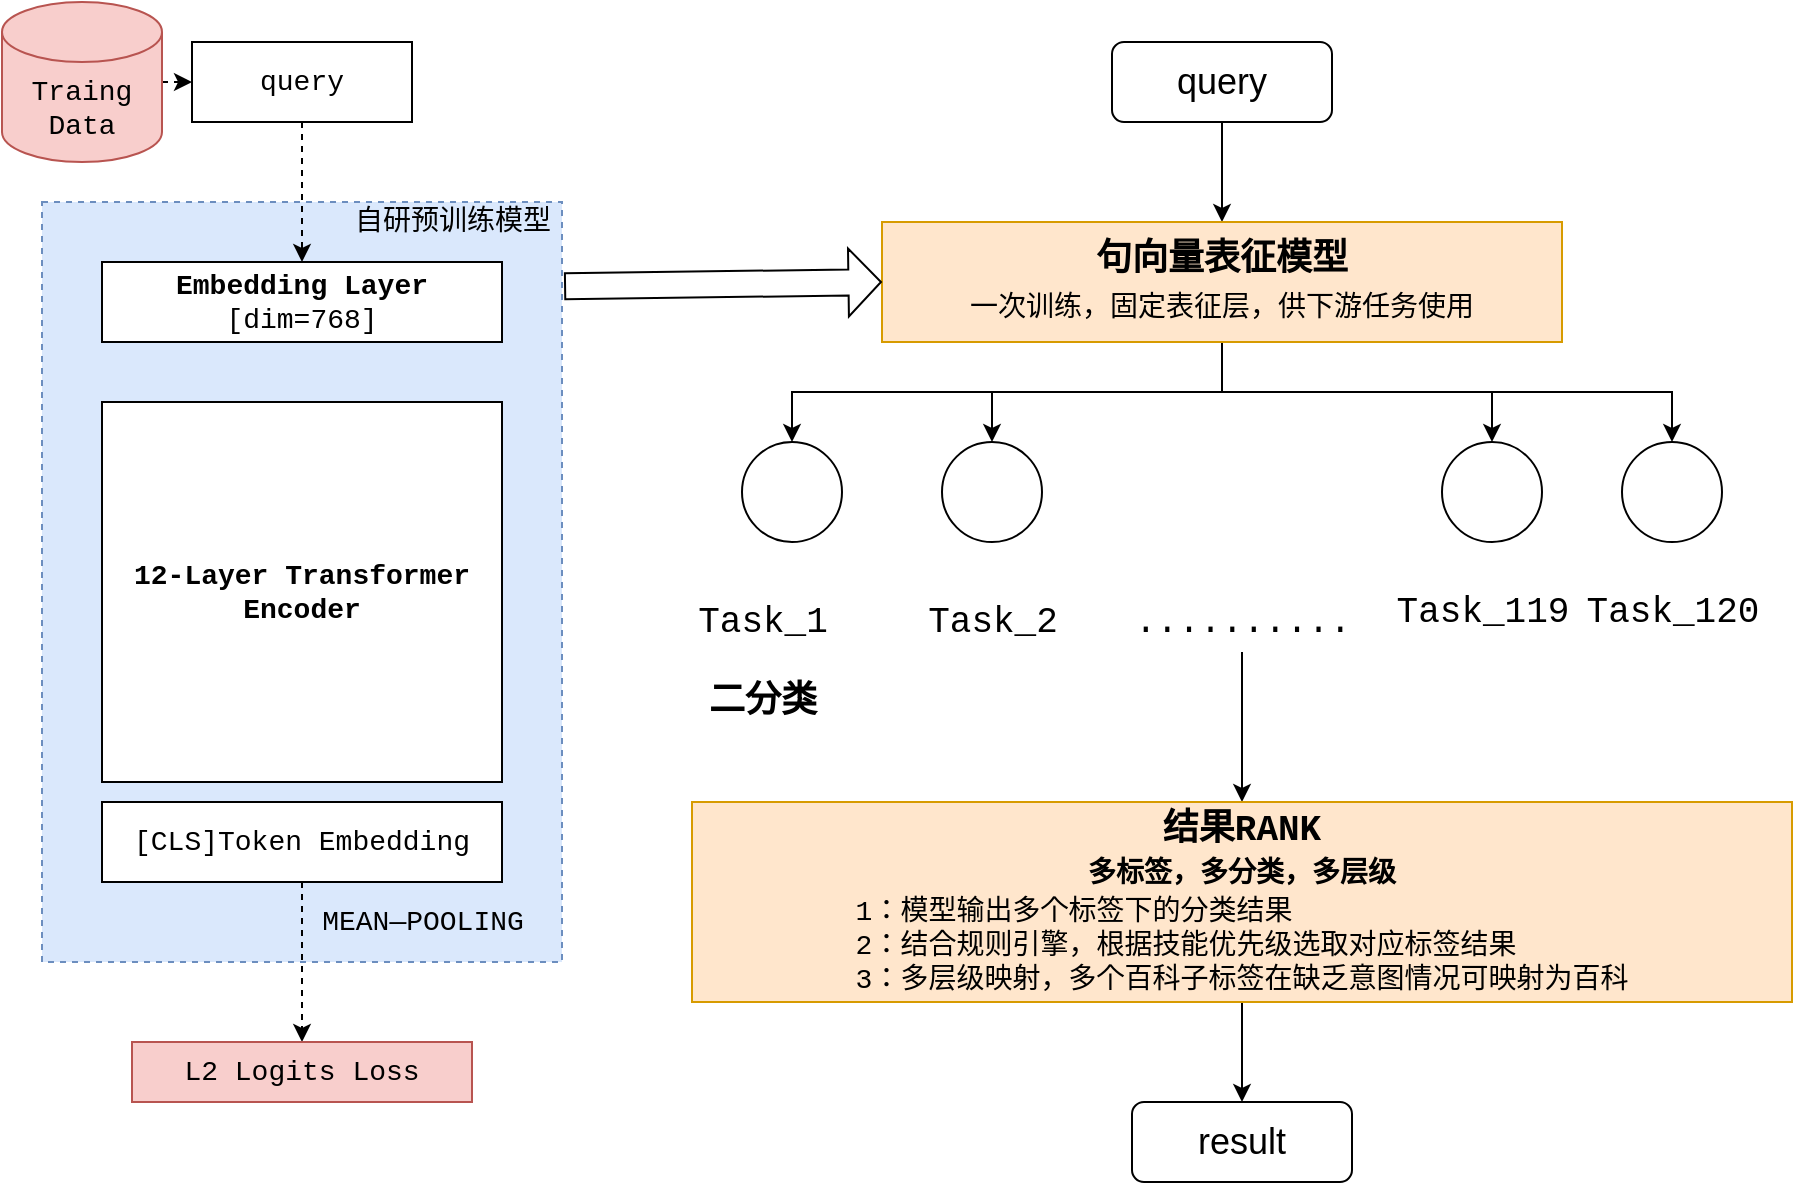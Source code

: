 <mxfile version="15.5.4" type="github"><diagram id="PftOgh-4Z8WECdvbYjnm" name="Page-1"><mxGraphModel dx="2249" dy="748" grid="1" gridSize="10" guides="1" tooltips="1" connect="1" arrows="1" fold="1" page="1" pageScale="1" pageWidth="827" pageHeight="1169" math="0" shadow="0"><root><mxCell id="0"/><mxCell id="1" parent="0"/><mxCell id="gpLDlC7fJZuLoj5VYxxg-15" style="edgeStyle=orthogonalEdgeStyle;rounded=0;orthogonalLoop=1;jettySize=auto;html=1;exitX=0.5;exitY=1;exitDx=0;exitDy=0;entryX=0.5;entryY=0;entryDx=0;entryDy=0;fontFamily=Courier New;fontSize=18;" edge="1" parent="1" source="gpLDlC7fJZuLoj5VYxxg-1" target="gpLDlC7fJZuLoj5VYxxg-2"><mxGeometry relative="1" as="geometry"/></mxCell><mxCell id="gpLDlC7fJZuLoj5VYxxg-1" value="&lt;font style=&quot;font-size: 18px&quot;&gt;query&lt;/font&gt;" style="rounded=1;whiteSpace=wrap;html=1;" vertex="1" parent="1"><mxGeometry x="335" y="180" width="110" height="40" as="geometry"/></mxCell><mxCell id="gpLDlC7fJZuLoj5VYxxg-26" style="edgeStyle=orthogonalEdgeStyle;rounded=0;orthogonalLoop=1;jettySize=auto;html=1;entryX=0.5;entryY=0;entryDx=0;entryDy=0;fontFamily=Courier New;fontSize=14;exitX=0.5;exitY=1;exitDx=0;exitDy=0;" edge="1" parent="1" source="gpLDlC7fJZuLoj5VYxxg-2" target="gpLDlC7fJZuLoj5VYxxg-4"><mxGeometry relative="1" as="geometry"/></mxCell><mxCell id="gpLDlC7fJZuLoj5VYxxg-27" style="edgeStyle=orthogonalEdgeStyle;rounded=0;orthogonalLoop=1;jettySize=auto;html=1;entryX=0.5;entryY=0;entryDx=0;entryDy=0;fontFamily=Courier New;fontSize=14;" edge="1" parent="1" source="gpLDlC7fJZuLoj5VYxxg-2" target="gpLDlC7fJZuLoj5VYxxg-5"><mxGeometry relative="1" as="geometry"/></mxCell><mxCell id="gpLDlC7fJZuLoj5VYxxg-28" style="edgeStyle=orthogonalEdgeStyle;rounded=0;orthogonalLoop=1;jettySize=auto;html=1;entryX=0.5;entryY=0;entryDx=0;entryDy=0;fontFamily=Courier New;fontSize=14;" edge="1" parent="1" source="gpLDlC7fJZuLoj5VYxxg-2" target="gpLDlC7fJZuLoj5VYxxg-6"><mxGeometry relative="1" as="geometry"/></mxCell><mxCell id="gpLDlC7fJZuLoj5VYxxg-29" style="edgeStyle=orthogonalEdgeStyle;rounded=0;orthogonalLoop=1;jettySize=auto;html=1;entryX=0.5;entryY=0;entryDx=0;entryDy=0;fontFamily=Courier New;fontSize=14;exitX=0.5;exitY=1;exitDx=0;exitDy=0;" edge="1" parent="1" source="gpLDlC7fJZuLoj5VYxxg-2" target="gpLDlC7fJZuLoj5VYxxg-7"><mxGeometry relative="1" as="geometry"/></mxCell><mxCell id="gpLDlC7fJZuLoj5VYxxg-2" value="&lt;font face=&quot;Courier New&quot;&gt;&lt;font style=&quot;font-size: 18px&quot;&gt;&lt;b&gt;句向量表征模型&lt;/b&gt;&lt;/font&gt;&lt;br&gt;&lt;font style=&quot;font-size: 14px&quot;&gt;一次训练，固定表征层，供下游任务使用&lt;/font&gt;&lt;/font&gt;" style="rounded=0;whiteSpace=wrap;html=1;fontSize=18;fillColor=#ffe6cc;strokeColor=#d79b00;" vertex="1" parent="1"><mxGeometry x="220" y="270" width="340" height="60" as="geometry"/></mxCell><mxCell id="gpLDlC7fJZuLoj5VYxxg-4" value="" style="ellipse;whiteSpace=wrap;html=1;aspect=fixed;fontFamily=Courier New;fontSize=18;" vertex="1" parent="1"><mxGeometry x="150" y="380" width="50" height="50" as="geometry"/></mxCell><mxCell id="gpLDlC7fJZuLoj5VYxxg-5" value="" style="ellipse;whiteSpace=wrap;html=1;aspect=fixed;fontFamily=Courier New;fontSize=18;" vertex="1" parent="1"><mxGeometry x="250" y="380" width="50" height="50" as="geometry"/></mxCell><mxCell id="gpLDlC7fJZuLoj5VYxxg-6" value="" style="ellipse;whiteSpace=wrap;html=1;aspect=fixed;fontFamily=Courier New;fontSize=18;" vertex="1" parent="1"><mxGeometry x="500" y="380" width="50" height="50" as="geometry"/></mxCell><mxCell id="gpLDlC7fJZuLoj5VYxxg-7" value="" style="ellipse;whiteSpace=wrap;html=1;aspect=fixed;fontFamily=Courier New;fontSize=18;" vertex="1" parent="1"><mxGeometry x="590" y="380" width="50" height="50" as="geometry"/></mxCell><mxCell id="gpLDlC7fJZuLoj5VYxxg-16" value="Task_1" style="text;html=1;align=center;verticalAlign=middle;resizable=0;points=[];autosize=1;strokeColor=none;fillColor=none;fontSize=18;fontFamily=Courier New;" vertex="1" parent="1"><mxGeometry x="120" y="455" width="80" height="30" as="geometry"/></mxCell><mxCell id="gpLDlC7fJZuLoj5VYxxg-17" value="Task_2" style="text;html=1;align=center;verticalAlign=middle;resizable=0;points=[];autosize=1;strokeColor=none;fillColor=none;fontSize=18;fontFamily=Courier New;" vertex="1" parent="1"><mxGeometry x="235" y="455" width="80" height="30" as="geometry"/></mxCell><mxCell id="gpLDlC7fJZuLoj5VYxxg-18" value="Task_119" style="text;html=1;align=center;verticalAlign=middle;resizable=0;points=[];autosize=1;strokeColor=none;fillColor=none;fontSize=18;fontFamily=Courier New;" vertex="1" parent="1"><mxGeometry x="470" y="450" width="100" height="30" as="geometry"/></mxCell><mxCell id="gpLDlC7fJZuLoj5VYxxg-19" value="Task_120" style="text;html=1;align=center;verticalAlign=middle;resizable=0;points=[];autosize=1;strokeColor=none;fillColor=none;fontSize=18;fontFamily=Courier New;" vertex="1" parent="1"><mxGeometry x="565" y="450" width="100" height="30" as="geometry"/></mxCell><mxCell id="gpLDlC7fJZuLoj5VYxxg-30" style="edgeStyle=orthogonalEdgeStyle;rounded=0;orthogonalLoop=1;jettySize=auto;html=1;entryX=0.5;entryY=0;entryDx=0;entryDy=0;fontFamily=Courier New;fontSize=14;" edge="1" parent="1" source="gpLDlC7fJZuLoj5VYxxg-20" target="gpLDlC7fJZuLoj5VYxxg-23"><mxGeometry relative="1" as="geometry"/></mxCell><mxCell id="gpLDlC7fJZuLoj5VYxxg-20" value=".........." style="text;html=1;align=center;verticalAlign=middle;resizable=0;points=[];autosize=1;strokeColor=none;fillColor=none;fontSize=18;fontFamily=Courier New;" vertex="1" parent="1"><mxGeometry x="340" y="455" width="120" height="30" as="geometry"/></mxCell><mxCell id="gpLDlC7fJZuLoj5VYxxg-22" value="&lt;b&gt;二分类&lt;/b&gt;" style="text;html=1;align=center;verticalAlign=middle;resizable=0;points=[];autosize=1;strokeColor=none;fillColor=none;fontSize=18;fontFamily=Courier New;" vertex="1" parent="1"><mxGeometry x="125" y="495" width="70" height="30" as="geometry"/></mxCell><mxCell id="gpLDlC7fJZuLoj5VYxxg-31" style="edgeStyle=orthogonalEdgeStyle;rounded=0;orthogonalLoop=1;jettySize=auto;html=1;fontFamily=Courier New;fontSize=14;" edge="1" parent="1" source="gpLDlC7fJZuLoj5VYxxg-23" target="gpLDlC7fJZuLoj5VYxxg-25"><mxGeometry relative="1" as="geometry"/></mxCell><mxCell id="gpLDlC7fJZuLoj5VYxxg-23" value="&lt;b&gt;结果RANK&lt;/b&gt;&lt;br&gt;&lt;font style=&quot;font-size: 14px&quot;&gt;&lt;b&gt;多标签，多分类，多层级&lt;/b&gt;&lt;br&gt;&lt;div style=&quot;text-align: left&quot;&gt;&lt;span&gt;1：模型输出多个标签下的分类结果&lt;/span&gt;&lt;/div&gt;&lt;/font&gt;&lt;font style=&quot;font-size: 14px&quot;&gt;&lt;div style=&quot;text-align: left&quot;&gt;&lt;span&gt;2：结合规则引擎，根据技能优先级选取对应标签结果&lt;/span&gt;&lt;/div&gt;&lt;div style=&quot;text-align: left&quot;&gt;&lt;span&gt;3：多层级映射，多个百科子标签在缺乏意图情况可映射为百科&lt;/span&gt;&lt;/div&gt;&lt;/font&gt;" style="rounded=0;whiteSpace=wrap;html=1;fontFamily=Courier New;fontSize=18;fillColor=#ffe6cc;strokeColor=#d79b00;" vertex="1" parent="1"><mxGeometry x="125" y="560" width="550" height="100" as="geometry"/></mxCell><mxCell id="gpLDlC7fJZuLoj5VYxxg-25" value="&lt;font style=&quot;font-size: 18px&quot;&gt;result&lt;/font&gt;" style="rounded=1;whiteSpace=wrap;html=1;" vertex="1" parent="1"><mxGeometry x="345" y="710" width="110" height="40" as="geometry"/></mxCell><mxCell id="gpLDlC7fJZuLoj5VYxxg-32" value="" style="rounded=0;whiteSpace=wrap;html=1;fontFamily=Courier New;fontSize=14;align=left;fillColor=#dae8fc;strokeColor=#6c8ebf;dashed=1;" vertex="1" parent="1"><mxGeometry x="-200" y="260" width="260" height="380" as="geometry"/></mxCell><mxCell id="gpLDlC7fJZuLoj5VYxxg-33" value="&lt;b&gt;Embedding Layer&lt;/b&gt;&lt;br&gt;[dim=768]" style="rounded=0;whiteSpace=wrap;html=1;fontFamily=Courier New;fontSize=14;align=center;" vertex="1" parent="1"><mxGeometry x="-170" y="290" width="200" height="40" as="geometry"/></mxCell><mxCell id="gpLDlC7fJZuLoj5VYxxg-34" value="&lt;b&gt;12-Layer Transformer Encoder&lt;/b&gt;" style="rounded=0;whiteSpace=wrap;html=1;fontFamily=Courier New;fontSize=14;align=center;" vertex="1" parent="1"><mxGeometry x="-170" y="360" width="200" height="190" as="geometry"/></mxCell><mxCell id="gpLDlC7fJZuLoj5VYxxg-40" style="edgeStyle=orthogonalEdgeStyle;rounded=0;orthogonalLoop=1;jettySize=auto;html=1;fontFamily=Courier New;fontSize=14;dashed=1;" edge="1" parent="1" source="gpLDlC7fJZuLoj5VYxxg-35"><mxGeometry relative="1" as="geometry"><mxPoint x="-70" y="680" as="targetPoint"/></mxGeometry></mxCell><mxCell id="gpLDlC7fJZuLoj5VYxxg-35" value="[CLS]Token Embedding" style="rounded=0;whiteSpace=wrap;html=1;fontFamily=Courier New;fontSize=14;align=center;" vertex="1" parent="1"><mxGeometry x="-170" y="560" width="200" height="40" as="geometry"/></mxCell><mxCell id="gpLDlC7fJZuLoj5VYxxg-38" value="" style="shape=flexArrow;endArrow=classic;html=1;rounded=0;fontFamily=Courier New;fontSize=14;width=13;endSize=5.09;entryX=0;entryY=0.5;entryDx=0;entryDy=0;exitX=1.004;exitY=0.111;exitDx=0;exitDy=0;exitPerimeter=0;" edge="1" parent="1" source="gpLDlC7fJZuLoj5VYxxg-32" target="gpLDlC7fJZuLoj5VYxxg-2"><mxGeometry width="50" height="50" relative="1" as="geometry"><mxPoint x="75" y="330" as="sourcePoint"/><mxPoint x="125" y="280" as="targetPoint"/></mxGeometry></mxCell><mxCell id="gpLDlC7fJZuLoj5VYxxg-41" value="MEAN—POOLING" style="text;html=1;align=center;verticalAlign=middle;resizable=0;points=[];autosize=1;strokeColor=none;fillColor=none;fontSize=14;fontFamily=Courier New;" vertex="1" parent="1"><mxGeometry x="-70" y="610" width="120" height="20" as="geometry"/></mxCell><mxCell id="gpLDlC7fJZuLoj5VYxxg-42" value="自研预训练模型" style="text;html=1;align=center;verticalAlign=middle;resizable=0;points=[];autosize=1;strokeColor=none;fillColor=none;fontSize=14;fontFamily=Courier New;" vertex="1" parent="1"><mxGeometry x="-50" y="260" width="110" height="20" as="geometry"/></mxCell><mxCell id="gpLDlC7fJZuLoj5VYxxg-43" value="L2 Logits Loss" style="rounded=0;whiteSpace=wrap;html=1;fontFamily=Courier New;fontSize=14;align=center;fillColor=#f8cecc;strokeColor=#b85450;" vertex="1" parent="1"><mxGeometry x="-155" y="680" width="170" height="30" as="geometry"/></mxCell><mxCell id="gpLDlC7fJZuLoj5VYxxg-48" style="edgeStyle=orthogonalEdgeStyle;rounded=0;orthogonalLoop=1;jettySize=auto;html=1;exitX=1;exitY=0.5;exitDx=0;exitDy=0;exitPerimeter=0;entryX=0;entryY=0.5;entryDx=0;entryDy=0;dashed=1;fontFamily=Courier New;fontSize=14;" edge="1" parent="1" source="gpLDlC7fJZuLoj5VYxxg-45" target="gpLDlC7fJZuLoj5VYxxg-46"><mxGeometry relative="1" as="geometry"/></mxCell><mxCell id="gpLDlC7fJZuLoj5VYxxg-45" value="Traing Data" style="shape=cylinder3;whiteSpace=wrap;html=1;boundedLbl=1;backgroundOutline=1;size=15;fontFamily=Courier New;fontSize=14;align=center;fillColor=#f8cecc;strokeColor=#b85450;" vertex="1" parent="1"><mxGeometry x="-220" y="160" width="80" height="80" as="geometry"/></mxCell><mxCell id="gpLDlC7fJZuLoj5VYxxg-47" style="edgeStyle=orthogonalEdgeStyle;rounded=0;orthogonalLoop=1;jettySize=auto;html=1;exitX=0.5;exitY=1;exitDx=0;exitDy=0;entryX=0.5;entryY=0;entryDx=0;entryDy=0;dashed=1;fontFamily=Courier New;fontSize=14;" edge="1" parent="1" source="gpLDlC7fJZuLoj5VYxxg-46" target="gpLDlC7fJZuLoj5VYxxg-33"><mxGeometry relative="1" as="geometry"/></mxCell><mxCell id="gpLDlC7fJZuLoj5VYxxg-46" value="query" style="rounded=0;whiteSpace=wrap;html=1;fontFamily=Courier New;fontSize=14;align=center;" vertex="1" parent="1"><mxGeometry x="-125" y="180" width="110" height="40" as="geometry"/></mxCell></root></mxGraphModel></diagram></mxfile>